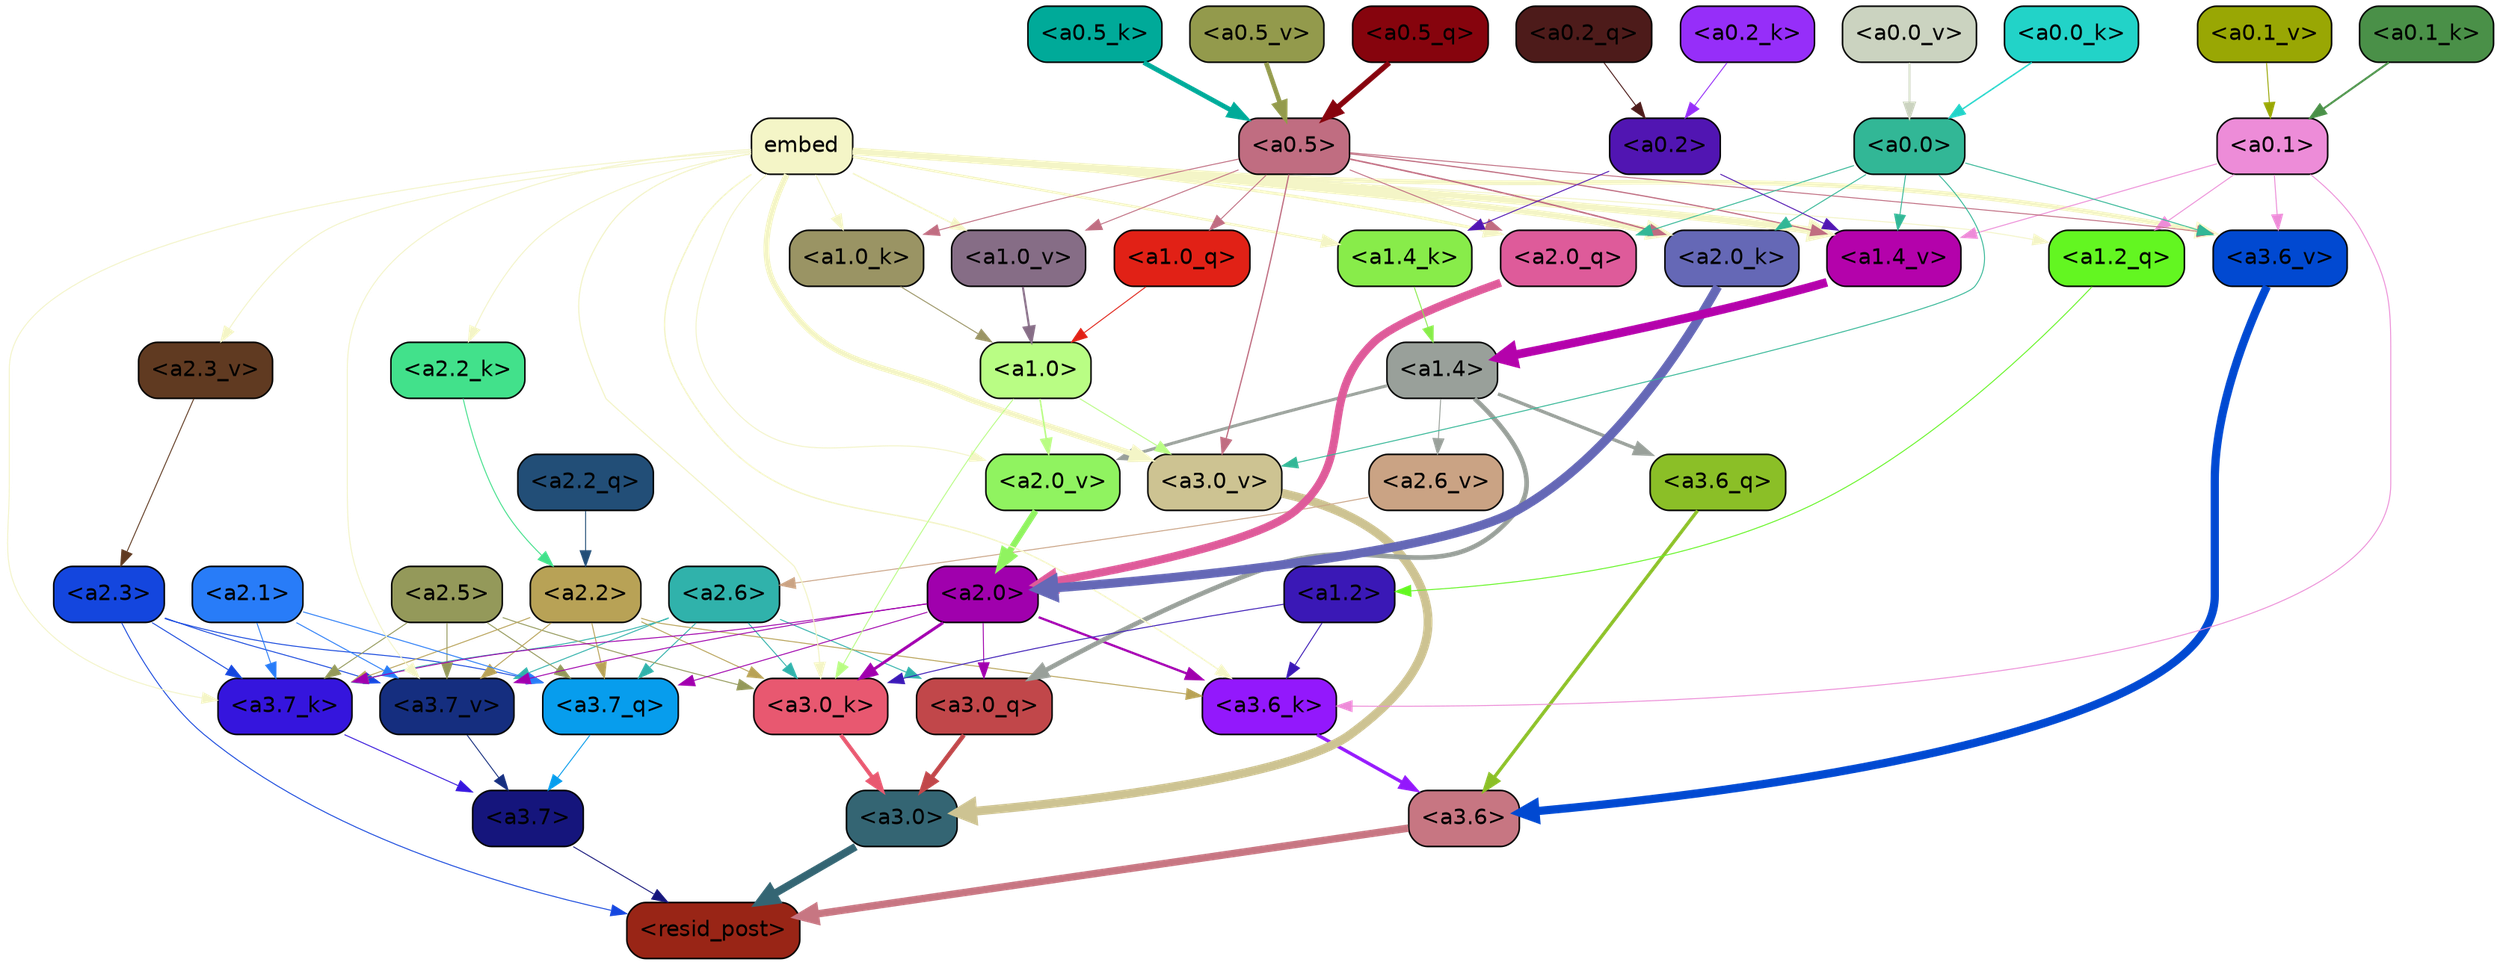strict digraph "" {
	graph [bgcolor=transparent,
		layout=dot,
		overlap=false,
		splines=true
	];
	"<a3.7>"	[color=black,
		fillcolor="#15157c",
		fontname=Helvetica,
		shape=box,
		style="filled, rounded"];
	"<resid_post>"	[color=black,
		fillcolor="#992516",
		fontname=Helvetica,
		shape=box,
		style="filled, rounded"];
	"<a3.7>" -> "<resid_post>"	[color="#15157c",
		penwidth=0.6];
	"<a3.6>"	[color=black,
		fillcolor="#c77682",
		fontname=Helvetica,
		shape=box,
		style="filled, rounded"];
	"<a3.6>" -> "<resid_post>"	[color="#c77682",
		penwidth=4.7534414529800415];
	"<a3.0>"	[color=black,
		fillcolor="#346573",
		fontname=Helvetica,
		shape=box,
		style="filled, rounded"];
	"<a3.0>" -> "<resid_post>"	[color="#346573",
		penwidth=4.898576855659485];
	"<a2.3>"	[color=black,
		fillcolor="#1446de",
		fontname=Helvetica,
		shape=box,
		style="filled, rounded"];
	"<a2.3>" -> "<resid_post>"	[color="#1446de",
		penwidth=0.6];
	"<a3.7_q>"	[color=black,
		fillcolor="#079ded",
		fontname=Helvetica,
		shape=box,
		style="filled, rounded"];
	"<a2.3>" -> "<a3.7_q>"	[color="#1446de",
		penwidth=0.6];
	"<a3.7_k>"	[color=black,
		fillcolor="#3515dd",
		fontname=Helvetica,
		shape=box,
		style="filled, rounded"];
	"<a2.3>" -> "<a3.7_k>"	[color="#1446de",
		penwidth=0.6];
	"<a3.7_v>"	[color=black,
		fillcolor="#152e7f",
		fontname=Helvetica,
		shape=box,
		style="filled, rounded"];
	"<a2.3>" -> "<a3.7_v>"	[color="#1446de",
		penwidth=0.6];
	"<a3.7_q>" -> "<a3.7>"	[color="#079ded",
		penwidth=0.6];
	"<a3.6_q>"	[color=black,
		fillcolor="#8bbf27",
		fontname=Helvetica,
		shape=box,
		style="filled, rounded"];
	"<a3.6_q>" -> "<a3.6>"	[color="#8bbf27",
		penwidth=2.160832464694977];
	"<a3.0_q>"	[color=black,
		fillcolor="#c1474a",
		fontname=Helvetica,
		shape=box,
		style="filled, rounded"];
	"<a3.0_q>" -> "<a3.0>"	[color="#c1474a",
		penwidth=2.870753765106201];
	"<a3.7_k>" -> "<a3.7>"	[color="#3515dd",
		penwidth=0.6];
	"<a3.6_k>"	[color=black,
		fillcolor="#9318fc",
		fontname=Helvetica,
		shape=box,
		style="filled, rounded"];
	"<a3.6_k>" -> "<a3.6>"	[color="#9318fc",
		penwidth=2.13908451795578];
	"<a3.0_k>"	[color=black,
		fillcolor="#e85870",
		fontname=Helvetica,
		shape=box,
		style="filled, rounded"];
	"<a3.0_k>" -> "<a3.0>"	[color="#e85870",
		penwidth=2.520303964614868];
	"<a3.7_v>" -> "<a3.7>"	[color="#152e7f",
		penwidth=0.6];
	"<a3.6_v>"	[color=black,
		fillcolor="#0149d1",
		fontname=Helvetica,
		shape=box,
		style="filled, rounded"];
	"<a3.6_v>" -> "<a3.6>"	[color="#0149d1",
		penwidth=5.297133803367615];
	"<a3.0_v>"	[color=black,
		fillcolor="#cdc392",
		fontname=Helvetica,
		shape=box,
		style="filled, rounded"];
	"<a3.0_v>" -> "<a3.0>"	[color="#cdc392",
		penwidth=5.680712580680847];
	"<a2.6>"	[color=black,
		fillcolor="#30b2ab",
		fontname=Helvetica,
		shape=box,
		style="filled, rounded"];
	"<a2.6>" -> "<a3.7_q>"	[color="#30b2ab",
		penwidth=0.6];
	"<a2.6>" -> "<a3.0_q>"	[color="#30b2ab",
		penwidth=0.6];
	"<a2.6>" -> "<a3.7_k>"	[color="#30b2ab",
		penwidth=0.6];
	"<a2.6>" -> "<a3.0_k>"	[color="#30b2ab",
		penwidth=0.6];
	"<a2.6>" -> "<a3.7_v>"	[color="#30b2ab",
		penwidth=0.6];
	"<a2.5>"	[color=black,
		fillcolor="#94995a",
		fontname=Helvetica,
		shape=box,
		style="filled, rounded"];
	"<a2.5>" -> "<a3.7_q>"	[color="#94995a",
		penwidth=0.6];
	"<a2.5>" -> "<a3.7_k>"	[color="#94995a",
		penwidth=0.6];
	"<a2.5>" -> "<a3.0_k>"	[color="#94995a",
		penwidth=0.6];
	"<a2.5>" -> "<a3.7_v>"	[color="#94995a",
		penwidth=0.6];
	"<a2.2>"	[color=black,
		fillcolor="#b8a256",
		fontname=Helvetica,
		shape=box,
		style="filled, rounded"];
	"<a2.2>" -> "<a3.7_q>"	[color="#b8a256",
		penwidth=0.6];
	"<a2.2>" -> "<a3.7_k>"	[color="#b8a256",
		penwidth=0.6];
	"<a2.2>" -> "<a3.6_k>"	[color="#b8a256",
		penwidth=0.6];
	"<a2.2>" -> "<a3.0_k>"	[color="#b8a256",
		penwidth=0.6];
	"<a2.2>" -> "<a3.7_v>"	[color="#b8a256",
		penwidth=0.6];
	"<a2.1>"	[color=black,
		fillcolor="#287cf8",
		fontname=Helvetica,
		shape=box,
		style="filled, rounded"];
	"<a2.1>" -> "<a3.7_q>"	[color="#287cf8",
		penwidth=0.6];
	"<a2.1>" -> "<a3.7_k>"	[color="#287cf8",
		penwidth=0.6];
	"<a2.1>" -> "<a3.7_v>"	[color="#287cf8",
		penwidth=0.6];
	"<a2.0>"	[color=black,
		fillcolor="#a000ad",
		fontname=Helvetica,
		shape=box,
		style="filled, rounded"];
	"<a2.0>" -> "<a3.7_q>"	[color="#a000ad",
		penwidth=0.6];
	"<a2.0>" -> "<a3.0_q>"	[color="#a000ad",
		penwidth=0.6];
	"<a2.0>" -> "<a3.7_k>"	[color="#a000ad",
		penwidth=0.6];
	"<a2.0>" -> "<a3.6_k>"	[color="#a000ad",
		penwidth=1.4784413101151586];
	"<a2.0>" -> "<a3.0_k>"	[color="#a000ad",
		penwidth=1.8858084231615067];
	"<a2.0>" -> "<a3.7_v>"	[color="#a000ad",
		penwidth=0.6];
	"<a1.4>"	[color=black,
		fillcolor="#99a09a",
		fontname=Helvetica,
		shape=box,
		style="filled, rounded"];
	"<a1.4>" -> "<a3.6_q>"	[color="#99a09a",
		penwidth=2.149975523352623];
	"<a1.4>" -> "<a3.0_q>"	[color="#99a09a",
		penwidth=3.0018038749694824];
	"<a2.6_v>"	[color=black,
		fillcolor="#caa384",
		fontname=Helvetica,
		shape=box,
		style="filled, rounded"];
	"<a1.4>" -> "<a2.6_v>"	[color="#99a09a",
		penwidth=0.6];
	"<a2.0_v>"	[color=black,
		fillcolor="#90f360",
		fontname=Helvetica,
		shape=box,
		style="filled, rounded"];
	"<a1.4>" -> "<a2.0_v>"	[color="#99a09a",
		penwidth=1.925402581691742];
	embed	[color=black,
		fillcolor="#f4f5c7",
		fontname=Helvetica,
		shape=box,
		style="filled, rounded"];
	embed -> "<a3.7_k>"	[color="#f4f5c7",
		penwidth=0.6];
	embed -> "<a3.6_k>"	[color="#f4f5c7",
		penwidth=0.8552796393632889];
	embed -> "<a3.0_k>"	[color="#f4f5c7",
		penwidth=0.691851794719696];
	embed -> "<a3.7_v>"	[color="#f4f5c7",
		penwidth=0.6];
	embed -> "<a3.6_v>"	[color="#f4f5c7",
		penwidth=3.067279100418091];
	embed -> "<a3.0_v>"	[color="#f4f5c7",
		penwidth=3.6927278637886047];
	"<a2.0_q>"	[color=black,
		fillcolor="#de5b9a",
		fontname=Helvetica,
		shape=box,
		style="filled, rounded"];
	embed -> "<a2.0_q>"	[color="#f4f5c7",
		penwidth=1.944248914718628];
	"<a2.2_k>"	[color=black,
		fillcolor="#42e18b",
		fontname=Helvetica,
		shape=box,
		style="filled, rounded"];
	embed -> "<a2.2_k>"	[color="#f4f5c7",
		penwidth=0.6];
	"<a2.0_k>"	[color=black,
		fillcolor="#6568b6",
		fontname=Helvetica,
		shape=box,
		style="filled, rounded"];
	embed -> "<a2.0_k>"	[color="#f4f5c7",
		penwidth=4.198909968137741];
	"<a2.3_v>"	[color=black,
		fillcolor="#603a21",
		fontname=Helvetica,
		shape=box,
		style="filled, rounded"];
	embed -> "<a2.3_v>"	[color="#f4f5c7",
		penwidth=0.6];
	embed -> "<a2.0_v>"	[color="#f4f5c7",
		penwidth=0.6];
	"<a1.2_q>"	[color=black,
		fillcolor="#63f621",
		fontname=Helvetica,
		shape=box,
		style="filled, rounded"];
	embed -> "<a1.2_q>"	[color="#f4f5c7",
		penwidth=0.6];
	"<a1.4_k>"	[color=black,
		fillcolor="#88ec4a",
		fontname=Helvetica,
		shape=box,
		style="filled, rounded"];
	embed -> "<a1.4_k>"	[color="#f4f5c7",
		penwidth=1.6299549341201782];
	"<a1.0_k>"	[color=black,
		fillcolor="#9a9464",
		fontname=Helvetica,
		shape=box,
		style="filled, rounded"];
	embed -> "<a1.0_k>"	[color="#f4f5c7",
		penwidth=0.6];
	"<a1.4_v>"	[color=black,
		fillcolor="#b402ab",
		fontname=Helvetica,
		shape=box,
		style="filled, rounded"];
	embed -> "<a1.4_v>"	[color="#f4f5c7",
		penwidth=4.780120432376862];
	"<a1.0_v>"	[color=black,
		fillcolor="#866d86",
		fontname=Helvetica,
		shape=box,
		style="filled, rounded"];
	embed -> "<a1.0_v>"	[color="#f4f5c7",
		penwidth=0.8886437299661338];
	"<a1.2>"	[color=black,
		fillcolor="#3a18b6",
		fontname=Helvetica,
		shape=box,
		style="filled, rounded"];
	"<a1.2>" -> "<a3.6_k>"	[color="#3a18b6",
		penwidth=0.6];
	"<a1.2>" -> "<a3.0_k>"	[color="#3a18b6",
		penwidth=0.6];
	"<a0.1>"	[color=black,
		fillcolor="#ed8cd8",
		fontname=Helvetica,
		shape=box,
		style="filled, rounded"];
	"<a0.1>" -> "<a3.6_k>"	[color="#ed8cd8",
		penwidth=0.6];
	"<a0.1>" -> "<a3.6_v>"	[color="#ed8cd8",
		penwidth=0.6];
	"<a0.1>" -> "<a1.2_q>"	[color="#ed8cd8",
		penwidth=0.6];
	"<a0.1>" -> "<a1.4_v>"	[color="#ed8cd8",
		penwidth=0.6];
	"<a1.0>"	[color=black,
		fillcolor="#b9fd84",
		fontname=Helvetica,
		shape=box,
		style="filled, rounded"];
	"<a1.0>" -> "<a3.0_k>"	[color="#b9fd84",
		penwidth=0.6];
	"<a1.0>" -> "<a3.0_v>"	[color="#b9fd84",
		penwidth=0.6];
	"<a1.0>" -> "<a2.0_v>"	[color="#b9fd84",
		penwidth=0.9920598268508911];
	"<a0.5>"	[color=black,
		fillcolor="#c06d81",
		fontname=Helvetica,
		shape=box,
		style="filled, rounded"];
	"<a0.5>" -> "<a3.6_v>"	[color="#c06d81",
		penwidth=0.6];
	"<a0.5>" -> "<a3.0_v>"	[color="#c06d81",
		penwidth=0.8028683364391327];
	"<a0.5>" -> "<a2.0_q>"	[color="#c06d81",
		penwidth=0.6];
	"<a0.5>" -> "<a2.0_k>"	[color="#c06d81",
		penwidth=0.9883035719394684];
	"<a1.0_q>"	[color=black,
		fillcolor="#e12116",
		fontname=Helvetica,
		shape=box,
		style="filled, rounded"];
	"<a0.5>" -> "<a1.0_q>"	[color="#c06d81",
		penwidth=0.6];
	"<a0.5>" -> "<a1.0_k>"	[color="#c06d81",
		penwidth=0.6];
	"<a0.5>" -> "<a1.4_v>"	[color="#c06d81",
		penwidth=0.7686666250228882];
	"<a0.5>" -> "<a1.0_v>"	[color="#c06d81",
		penwidth=0.6];
	"<a0.0>"	[color=black,
		fillcolor="#32b796",
		fontname=Helvetica,
		shape=box,
		style="filled, rounded"];
	"<a0.0>" -> "<a3.6_v>"	[color="#32b796",
		penwidth=0.6];
	"<a0.0>" -> "<a3.0_v>"	[color="#32b796",
		penwidth=0.6];
	"<a0.0>" -> "<a2.0_q>"	[color="#32b796",
		penwidth=0.6];
	"<a0.0>" -> "<a2.0_k>"	[color="#32b796",
		penwidth=0.6];
	"<a0.0>" -> "<a1.4_v>"	[color="#32b796",
		penwidth=0.6];
	"<a2.2_q>"	[color=black,
		fillcolor="#224e77",
		fontname=Helvetica,
		shape=box,
		style="filled, rounded"];
	"<a2.2_q>" -> "<a2.2>"	[color="#224e77",
		penwidth=0.6];
	"<a2.0_q>" -> "<a2.0>"	[color="#de5b9a",
		penwidth=5.1847569942474365];
	"<a2.2_k>" -> "<a2.2>"	[color="#42e18b",
		penwidth=0.6149471998214722];
	"<a2.0_k>" -> "<a2.0>"	[color="#6568b6",
		penwidth=5.773491740226746];
	"<a2.6_v>" -> "<a2.6>"	[color="#caa384",
		penwidth=0.6];
	"<a2.3_v>" -> "<a2.3>"	[color="#603a21",
		penwidth=0.6];
	"<a2.0_v>" -> "<a2.0>"	[color="#90f360",
		penwidth=3.9731863737106323];
	"<a1.2_q>" -> "<a1.2>"	[color="#63f621",
		penwidth=0.6];
	"<a1.0_q>" -> "<a1.0>"	[color="#e12116",
		penwidth=0.6];
	"<a1.4_k>" -> "<a1.4>"	[color="#88ec4a",
		penwidth=0.6];
	"<a1.0_k>" -> "<a1.0>"	[color="#9a9464",
		penwidth=0.6];
	"<a1.4_v>" -> "<a1.4>"	[color="#b402ab",
		penwidth=5.565408229827881];
	"<a1.0_v>" -> "<a1.0>"	[color="#866d86",
		penwidth=1.3358666002750397];
	"<a0.2>"	[color=black,
		fillcolor="#5115b2",
		fontname=Helvetica,
		shape=box,
		style="filled, rounded"];
	"<a0.2>" -> "<a1.4_k>"	[color="#5115b2",
		penwidth=0.6];
	"<a0.2>" -> "<a1.4_v>"	[color="#5115b2",
		penwidth=0.6];
	"<a0.5_q>"	[color=black,
		fillcolor="#86040d",
		fontname=Helvetica,
		shape=box,
		style="filled, rounded"];
	"<a0.5_q>" -> "<a0.5>"	[color="#86040d",
		penwidth=3.473052144050598];
	"<a0.2_q>"	[color=black,
		fillcolor="#4d1b1a",
		fontname=Helvetica,
		shape=box,
		style="filled, rounded"];
	"<a0.2_q>" -> "<a0.2>"	[color="#4d1b1a",
		penwidth=0.615731954574585];
	"<a0.5_k>"	[color=black,
		fillcolor="#00aa99",
		fontname=Helvetica,
		shape=box,
		style="filled, rounded"];
	"<a0.5_k>" -> "<a0.5>"	[color="#00aa99",
		penwidth=3.105746805667877];
	"<a0.2_k>"	[color=black,
		fillcolor="#962ef9",
		fontname=Helvetica,
		shape=box,
		style="filled, rounded"];
	"<a0.2_k>" -> "<a0.2>"	[color="#962ef9",
		penwidth=0.6];
	"<a0.1_k>"	[color=black,
		fillcolor="#4a9048",
		fontname=Helvetica,
		shape=box,
		style="filled, rounded"];
	"<a0.1_k>" -> "<a0.1>"	[color="#4a9048",
		penwidth=1.2916463017463684];
	"<a0.0_k>"	[color=black,
		fillcolor="#22d3c8",
		fontname=Helvetica,
		shape=box,
		style="filled, rounded"];
	"<a0.0_k>" -> "<a0.0>"	[color="#22d3c8",
		penwidth=0.9117016792297363];
	"<a0.5_v>"	[color=black,
		fillcolor="#939a4c",
		fontname=Helvetica,
		shape=box,
		style="filled, rounded"];
	"<a0.5_v>" -> "<a0.5>"	[color="#939a4c",
		penwidth=2.9294926524162292];
	"<a0.1_v>"	[color=black,
		fillcolor="#99a704",
		fontname=Helvetica,
		shape=box,
		style="filled, rounded"];
	"<a0.1_v>" -> "<a0.1>"	[color="#99a704",
		penwidth=0.6];
	"<a0.0_v>"	[color=black,
		fillcolor="#cbd3c0",
		fontname=Helvetica,
		shape=box,
		style="filled, rounded"];
	"<a0.0_v>" -> "<a0.0>"	[color="#cbd3c0",
		penwidth=1.2382320165634155];
}

